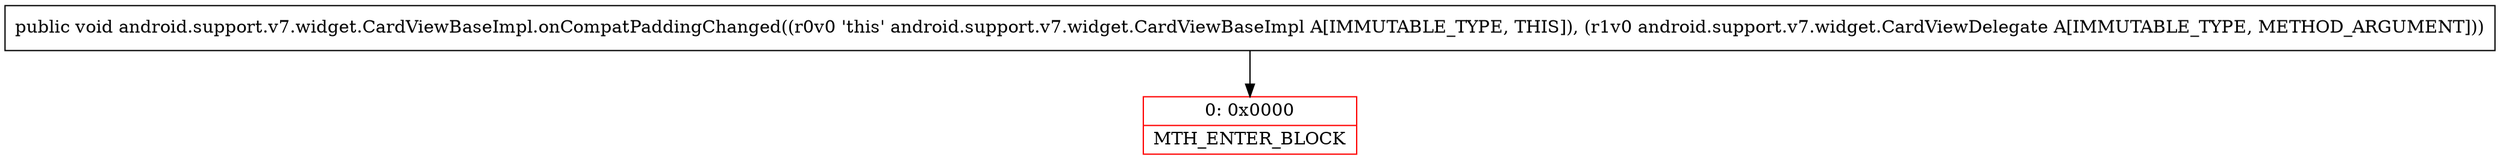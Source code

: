 digraph "CFG forandroid.support.v7.widget.CardViewBaseImpl.onCompatPaddingChanged(Landroid\/support\/v7\/widget\/CardViewDelegate;)V" {
subgraph cluster_Region_2029330914 {
label = "R(0)";
node [shape=record,color=blue];
}
Node_0 [shape=record,color=red,label="{0\:\ 0x0000|MTH_ENTER_BLOCK\l}"];
MethodNode[shape=record,label="{public void android.support.v7.widget.CardViewBaseImpl.onCompatPaddingChanged((r0v0 'this' android.support.v7.widget.CardViewBaseImpl A[IMMUTABLE_TYPE, THIS]), (r1v0 android.support.v7.widget.CardViewDelegate A[IMMUTABLE_TYPE, METHOD_ARGUMENT])) }"];
MethodNode -> Node_0;
}

